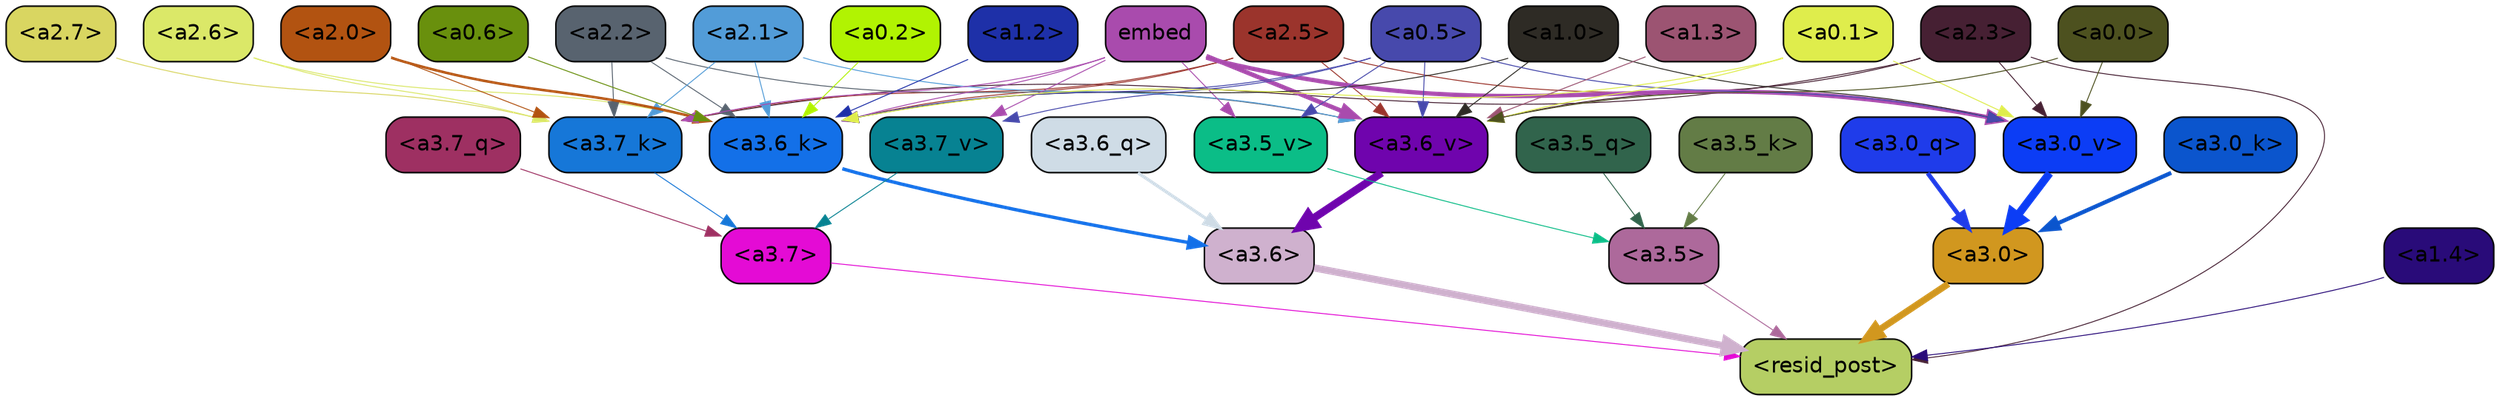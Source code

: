 strict digraph "" {
	graph [bgcolor=transparent,
		layout=dot,
		overlap=false,
		splines=true
	];
	"<a3.7>"	[color=black,
		fillcolor="#e40bd5",
		fontname=Helvetica,
		shape=box,
		style="filled, rounded"];
	"<resid_post>"	[color=black,
		fillcolor="#b5ce64",
		fontname=Helvetica,
		shape=box,
		style="filled, rounded"];
	"<a3.7>" -> "<resid_post>"	[color="#e40bd5",
		penwidth=0.6];
	"<a3.6>"	[color=black,
		fillcolor="#cfb1ce",
		fontname=Helvetica,
		shape=box,
		style="filled, rounded"];
	"<a3.6>" -> "<resid_post>"	[color="#cfb1ce",
		penwidth=4.646730065345764];
	"<a3.5>"	[color=black,
		fillcolor="#ad699b",
		fontname=Helvetica,
		shape=box,
		style="filled, rounded"];
	"<a3.5>" -> "<resid_post>"	[color="#ad699b",
		penwidth=0.6];
	"<a3.0>"	[color=black,
		fillcolor="#d1971f",
		fontname=Helvetica,
		shape=box,
		style="filled, rounded"];
	"<a3.0>" -> "<resid_post>"	[color="#d1971f",
		penwidth=4.323132634162903];
	"<a2.3>"	[color=black,
		fillcolor="#462033",
		fontname=Helvetica,
		shape=box,
		style="filled, rounded"];
	"<a2.3>" -> "<resid_post>"	[color="#462033",
		penwidth=0.6];
	"<a3.7_k>"	[color=black,
		fillcolor="#1677d8",
		fontname=Helvetica,
		shape=box,
		style="filled, rounded"];
	"<a2.3>" -> "<a3.7_k>"	[color="#462033",
		penwidth=0.6];
	"<a3.6_v>"	[color=black,
		fillcolor="#6f04ad",
		fontname=Helvetica,
		shape=box,
		style="filled, rounded"];
	"<a2.3>" -> "<a3.6_v>"	[color="#462033",
		penwidth=0.6];
	"<a3.0_v>"	[color=black,
		fillcolor="#0c3df5",
		fontname=Helvetica,
		shape=box,
		style="filled, rounded"];
	"<a2.3>" -> "<a3.0_v>"	[color="#462033",
		penwidth=0.6];
	"<a1.4>"	[color=black,
		fillcolor="#290b79",
		fontname=Helvetica,
		shape=box,
		style="filled, rounded"];
	"<a1.4>" -> "<resid_post>"	[color="#290b79",
		penwidth=0.6];
	"<a3.7_q>"	[color=black,
		fillcolor="#9e3062",
		fontname=Helvetica,
		shape=box,
		style="filled, rounded"];
	"<a3.7_q>" -> "<a3.7>"	[color="#9e3062",
		penwidth=0.6];
	"<a3.6_q>"	[color=black,
		fillcolor="#cfdce6",
		fontname=Helvetica,
		shape=box,
		style="filled, rounded"];
	"<a3.6_q>" -> "<a3.6>"	[color="#cfdce6",
		penwidth=2.03758105635643];
	"<a3.5_q>"	[color=black,
		fillcolor="#31644c",
		fontname=Helvetica,
		shape=box,
		style="filled, rounded"];
	"<a3.5_q>" -> "<a3.5>"	[color="#31644c",
		penwidth=0.6];
	"<a3.0_q>"	[color=black,
		fillcolor="#1f3cea",
		fontname=Helvetica,
		shape=box,
		style="filled, rounded"];
	"<a3.0_q>" -> "<a3.0>"	[color="#1f3cea",
		penwidth=2.8638100624084473];
	"<a3.7_k>" -> "<a3.7>"	[color="#1677d8",
		penwidth=0.6];
	"<a3.6_k>"	[color=black,
		fillcolor="#1370e8",
		fontname=Helvetica,
		shape=box,
		style="filled, rounded"];
	"<a3.6_k>" -> "<a3.6>"	[color="#1370e8",
		penwidth=2.174198240041733];
	"<a3.5_k>"	[color=black,
		fillcolor="#637c46",
		fontname=Helvetica,
		shape=box,
		style="filled, rounded"];
	"<a3.5_k>" -> "<a3.5>"	[color="#637c46",
		penwidth=0.6];
	"<a3.0_k>"	[color=black,
		fillcolor="#0b55cd",
		fontname=Helvetica,
		shape=box,
		style="filled, rounded"];
	"<a3.0_k>" -> "<a3.0>"	[color="#0b55cd",
		penwidth=2.6274144649505615];
	"<a3.7_v>"	[color=black,
		fillcolor="#078292",
		fontname=Helvetica,
		shape=box,
		style="filled, rounded"];
	"<a3.7_v>" -> "<a3.7>"	[color="#078292",
		penwidth=0.6];
	"<a3.6_v>" -> "<a3.6>"	[color="#6f04ad",
		penwidth=5.002329230308533];
	"<a3.5_v>"	[color=black,
		fillcolor="#0bbd87",
		fontname=Helvetica,
		shape=box,
		style="filled, rounded"];
	"<a3.5_v>" -> "<a3.5>"	[color="#0bbd87",
		penwidth=0.6];
	"<a3.0_v>" -> "<a3.0>"	[color="#0c3df5",
		penwidth=5.188832879066467];
	"<a2.7>"	[color=black,
		fillcolor="#d9d661",
		fontname=Helvetica,
		shape=box,
		style="filled, rounded"];
	"<a2.7>" -> "<a3.7_k>"	[color="#d9d661",
		penwidth=0.6];
	"<a2.6>"	[color=black,
		fillcolor="#dbe868",
		fontname=Helvetica,
		shape=box,
		style="filled, rounded"];
	"<a2.6>" -> "<a3.7_k>"	[color="#dbe868",
		penwidth=0.6];
	"<a2.6>" -> "<a3.6_k>"	[color="#dbe868",
		penwidth=0.6];
	"<a2.5>"	[color=black,
		fillcolor="#9b342c",
		fontname=Helvetica,
		shape=box,
		style="filled, rounded"];
	"<a2.5>" -> "<a3.7_k>"	[color="#9b342c",
		penwidth=0.6];
	"<a2.5>" -> "<a3.6_k>"	[color="#9b342c",
		penwidth=0.6];
	"<a2.5>" -> "<a3.6_v>"	[color="#9b342c",
		penwidth=0.6];
	"<a2.5>" -> "<a3.0_v>"	[color="#9b342c",
		penwidth=0.6];
	"<a2.2>"	[color=black,
		fillcolor="#58636f",
		fontname=Helvetica,
		shape=box,
		style="filled, rounded"];
	"<a2.2>" -> "<a3.7_k>"	[color="#58636f",
		penwidth=0.6];
	"<a2.2>" -> "<a3.6_k>"	[color="#58636f",
		penwidth=0.6];
	"<a2.2>" -> "<a3.6_v>"	[color="#58636f",
		penwidth=0.6];
	"<a2.1>"	[color=black,
		fillcolor="#529cd8",
		fontname=Helvetica,
		shape=box,
		style="filled, rounded"];
	"<a2.1>" -> "<a3.7_k>"	[color="#529cd8",
		penwidth=0.6];
	"<a2.1>" -> "<a3.6_k>"	[color="#529cd8",
		penwidth=0.6];
	"<a2.1>" -> "<a3.6_v>"	[color="#529cd8",
		penwidth=0.6];
	"<a2.0>"	[color=black,
		fillcolor="#b25311",
		fontname=Helvetica,
		shape=box,
		style="filled, rounded"];
	"<a2.0>" -> "<a3.7_k>"	[color="#b25311",
		penwidth=0.6];
	"<a2.0>" -> "<a3.6_k>"	[color="#b25311",
		penwidth=1.6454488784074783];
	embed	[color=black,
		fillcolor="#a94bad",
		fontname=Helvetica,
		shape=box,
		style="filled, rounded"];
	embed -> "<a3.7_k>"	[color="#a94bad",
		penwidth=0.6];
	embed -> "<a3.6_k>"	[color="#a94bad",
		penwidth=0.6];
	embed -> "<a3.7_v>"	[color="#a94bad",
		penwidth=0.6];
	embed -> "<a3.6_v>"	[color="#a94bad",
		penwidth=2.8301228284835815];
	embed -> "<a3.5_v>"	[color="#a94bad",
		penwidth=0.6];
	embed -> "<a3.0_v>"	[color="#a94bad",
		penwidth=2.7660785913467407];
	"<a1.2>"	[color=black,
		fillcolor="#1e30a8",
		fontname=Helvetica,
		shape=box,
		style="filled, rounded"];
	"<a1.2>" -> "<a3.6_k>"	[color="#1e30a8",
		penwidth=0.6];
	"<a1.0>"	[color=black,
		fillcolor="#2e2b25",
		fontname=Helvetica,
		shape=box,
		style="filled, rounded"];
	"<a1.0>" -> "<a3.6_k>"	[color="#2e2b25",
		penwidth=0.6];
	"<a1.0>" -> "<a3.6_v>"	[color="#2e2b25",
		penwidth=0.6];
	"<a1.0>" -> "<a3.0_v>"	[color="#2e2b25",
		penwidth=0.6];
	"<a0.6>"	[color=black,
		fillcolor="#69900d",
		fontname=Helvetica,
		shape=box,
		style="filled, rounded"];
	"<a0.6>" -> "<a3.6_k>"	[color="#69900d",
		penwidth=0.6];
	"<a0.5>"	[color=black,
		fillcolor="#4749ac",
		fontname=Helvetica,
		shape=box,
		style="filled, rounded"];
	"<a0.5>" -> "<a3.6_k>"	[color="#4749ac",
		penwidth=0.6];
	"<a0.5>" -> "<a3.7_v>"	[color="#4749ac",
		penwidth=0.6];
	"<a0.5>" -> "<a3.6_v>"	[color="#4749ac",
		penwidth=0.6];
	"<a0.5>" -> "<a3.5_v>"	[color="#4749ac",
		penwidth=0.6];
	"<a0.5>" -> "<a3.0_v>"	[color="#4749ac",
		penwidth=0.6124261617660522];
	"<a0.2>"	[color=black,
		fillcolor="#b1f302",
		fontname=Helvetica,
		shape=box,
		style="filled, rounded"];
	"<a0.2>" -> "<a3.6_k>"	[color="#b1f302",
		penwidth=0.6];
	"<a0.1>"	[color=black,
		fillcolor="#dfed4c",
		fontname=Helvetica,
		shape=box,
		style="filled, rounded"];
	"<a0.1>" -> "<a3.6_k>"	[color="#dfed4c",
		penwidth=0.6];
	"<a0.1>" -> "<a3.6_v>"	[color="#dfed4c",
		penwidth=0.6];
	"<a0.1>" -> "<a3.0_v>"	[color="#dfed4c",
		penwidth=0.6];
	"<a1.3>"	[color=black,
		fillcolor="#9c5472",
		fontname=Helvetica,
		shape=box,
		style="filled, rounded"];
	"<a1.3>" -> "<a3.6_v>"	[color="#9c5472",
		penwidth=0.6];
	"<a0.0>"	[color=black,
		fillcolor="#4d511f",
		fontname=Helvetica,
		shape=box,
		style="filled, rounded"];
	"<a0.0>" -> "<a3.6_v>"	[color="#4d511f",
		penwidth=0.6];
	"<a0.0>" -> "<a3.0_v>"	[color="#4d511f",
		penwidth=0.6];
}
